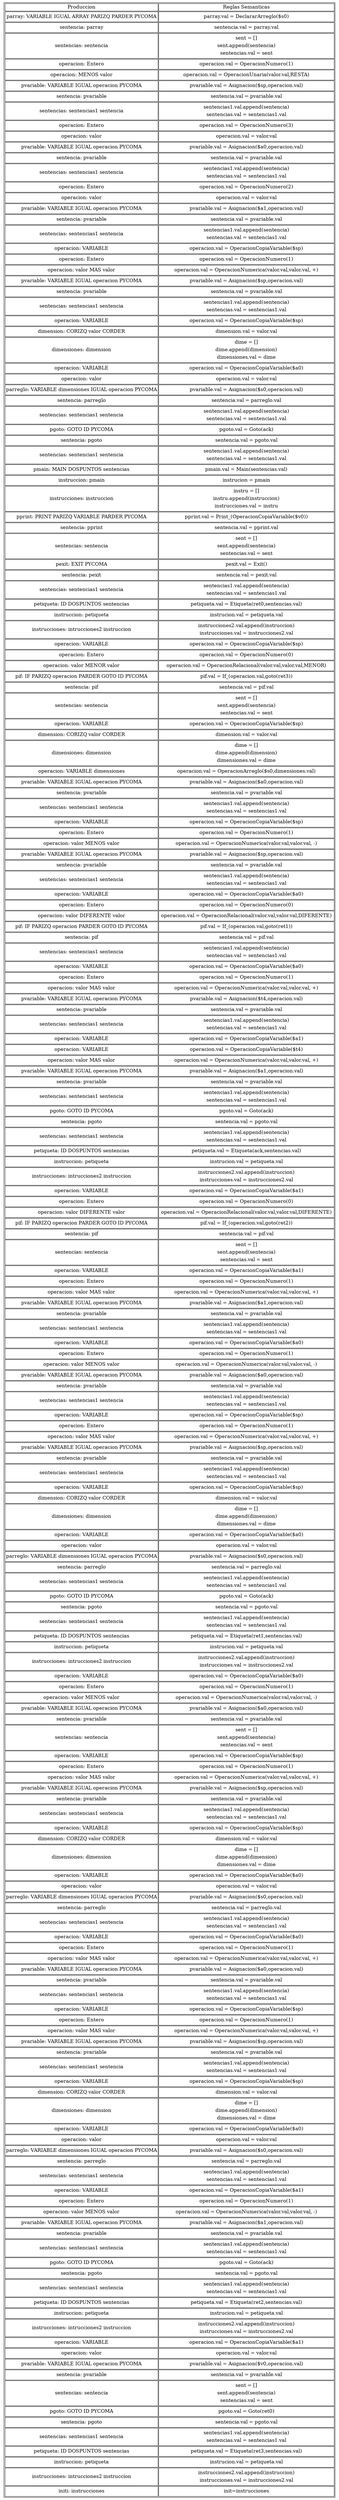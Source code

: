 digraph tablaErrores{
graph [ratio=fill];node [label="\N", fontsize=15, shape=plaintext];
graph [bb="0,0,352,154"];
arset [label=<<TABLE ALIGN="LEFT">
<TR><TD>Produccion</TD><TD>Reglas Semanticas</TD></TR>
<TR><TD>parray: VARIABLE IGUAL ARRAY PARIZQ PARDER PYCOMA</TD><TD><TABLE BORDER="0"><TR><TD>parray.val = DeclararArreglo($s0)</TD></TR></TABLE></TD></TR>
<TR><TD>sentencia: parray</TD><TD><TABLE BORDER="0"><TR><TD>sentencia.val = parray.val</TD></TR></TABLE></TD></TR>
<TR><TD>sentencias: sentencia</TD><TD><TABLE BORDER="0"><TR><TD>sent = []</TD></TR><TR><TD>sent.append(sentencia)</TD></TR><TR><TD>sentencias.val = sent</TD></TR></TABLE></TD></TR>
<TR><TD>operacion: Entero</TD><TD><TABLE BORDER="0"><TR><TD>operacion.val = OperacionNumero(1)</TD></TR></TABLE></TD></TR>
<TR><TD>operacion: MENOS valor</TD><TD><TABLE BORDER="0"><TR><TD>operacion.val = OperacionUnaria(valor.val,RESTA)</TD></TR></TABLE></TD></TR>
<TR><TD>pvariable: VARIABLE IGUAL operacion PYCOMA</TD><TD><TABLE BORDER="0"><TR><TD>pvariable.val = Asignacion($sp,operacion.val)</TD></TR></TABLE></TD></TR>
<TR><TD>sentencia: pvariable</TD><TD><TABLE BORDER="0"><TR><TD>sentencia.val = pvariable.val</TD></TR></TABLE></TD></TR>
<TR><TD>sentencias: sentencias1 sentencia</TD><TD><TABLE BORDER="0"><TR><TD>sentencias1.val.append(sentencia)</TD></TR><TR><TD>sentencias.val = sentencias1.val</TD></TR></TABLE></TD></TR>
<TR><TD>operacion: Entero</TD><TD><TABLE BORDER="0"><TR><TD>operacion.val = OperacionNumero(3)</TD></TR></TABLE></TD></TR>
<TR><TD>operacion: valor</TD><TD><TABLE BORDER="0"><TR><TD>operacion.val = valor.val</TD></TR></TABLE></TD></TR>
<TR><TD>pvariable: VARIABLE IGUAL operacion PYCOMA</TD><TD><TABLE BORDER="0"><TR><TD>pvariable.val = Asignacion($a0,operacion.val)</TD></TR></TABLE></TD></TR>
<TR><TD>sentencia: pvariable</TD><TD><TABLE BORDER="0"><TR><TD>sentencia.val = pvariable.val</TD></TR></TABLE></TD></TR>
<TR><TD>sentencias: sentencias1 sentencia</TD><TD><TABLE BORDER="0"><TR><TD>sentencias1.val.append(sentencia)</TD></TR><TR><TD>sentencias.val = sentencias1.val</TD></TR></TABLE></TD></TR>
<TR><TD>operacion: Entero</TD><TD><TABLE BORDER="0"><TR><TD>operacion.val = OperacionNumero(2)</TD></TR></TABLE></TD></TR>
<TR><TD>operacion: valor</TD><TD><TABLE BORDER="0"><TR><TD>operacion.val = valor.val</TD></TR></TABLE></TD></TR>
<TR><TD>pvariable: VARIABLE IGUAL operacion PYCOMA</TD><TD><TABLE BORDER="0"><TR><TD>pvariable.val = Asignacion($a1,operacion.val)</TD></TR></TABLE></TD></TR>
<TR><TD>sentencia: pvariable</TD><TD><TABLE BORDER="0"><TR><TD>sentencia.val = pvariable.val</TD></TR></TABLE></TD></TR>
<TR><TD>sentencias: sentencias1 sentencia</TD><TD><TABLE BORDER="0"><TR><TD>sentencias1.val.append(sentencia)</TD></TR><TR><TD>sentencias.val = sentencias1.val</TD></TR></TABLE></TD></TR>
<TR><TD>operacion: VARIABLE</TD><TD><TABLE BORDER="0"><TR><TD>operacion.val = OperacionCopiaVariable($sp)</TD></TR></TABLE></TD></TR>
<TR><TD>operacion: Entero</TD><TD><TABLE BORDER="0"><TR><TD>operacion.val = OperacionNumero(1)</TD></TR></TABLE></TD></TR>
<TR><TD>operacion: valor MAS valor</TD><TD><TABLE BORDER="0"><TR><TD>operacion.val = OperacionNumerica(valor.val,valor.val, +)</TD></TR></TABLE></TD></TR>
<TR><TD>pvariable: VARIABLE IGUAL operacion PYCOMA</TD><TD><TABLE BORDER="0"><TR><TD>pvariable.val = Asignacion($sp,operacion.val)</TD></TR></TABLE></TD></TR>
<TR><TD>sentencia: pvariable</TD><TD><TABLE BORDER="0"><TR><TD>sentencia.val = pvariable.val</TD></TR></TABLE></TD></TR>
<TR><TD>sentencias: sentencias1 sentencia</TD><TD><TABLE BORDER="0"><TR><TD>sentencias1.val.append(sentencia)</TD></TR><TR><TD>sentencias.val = sentencias1.val</TD></TR></TABLE></TD></TR>
<TR><TD>operacion: VARIABLE</TD><TD><TABLE BORDER="0"><TR><TD>operacion.val = OperacionCopiaVariable($sp)</TD></TR></TABLE></TD></TR>
<TR><TD>dimension: CORIZQ valor CORDER</TD><TD><TABLE BORDER="0"><TR><TD>dimension.val = valor.val</TD></TR></TABLE></TD></TR>
<TR><TD>dimensiones: dimension</TD><TD><TABLE BORDER="0"><TR><TD>dime = []</TD></TR><TR><TD>dime.append(dimension)</TD></TR><TR><TD>dimensiones.val = dime</TD></TR></TABLE></TD></TR>
<TR><TD>operacion: VARIABLE</TD><TD><TABLE BORDER="0"><TR><TD>operacion.val = OperacionCopiaVariable($a0)</TD></TR></TABLE></TD></TR>
<TR><TD>operacion: valor</TD><TD><TABLE BORDER="0"><TR><TD>operacion.val = valor.val</TD></TR></TABLE></TD></TR>
<TR><TD>parreglo: VARIABLE dimensiones IGUAL operacion PYCOMA</TD><TD><TABLE BORDER="0"><TR><TD>pvariable.val = Asignacion($s0,operacion.val)</TD></TR></TABLE></TD></TR>
<TR><TD>sentencia: parreglo</TD><TD><TABLE BORDER="0"><TR><TD>sentencia.val = parreglo.val</TD></TR></TABLE></TD></TR>
<TR><TD>sentencias: sentencias1 sentencia</TD><TD><TABLE BORDER="0"><TR><TD>sentencias1.val.append(sentencia)</TD></TR><TR><TD>sentencias.val = sentencias1.val</TD></TR></TABLE></TD></TR>
<TR><TD>pgoto: GOTO ID PYCOMA</TD><TD><TABLE BORDER="0"><TR><TD>pgoto.val = Goto(ack)</TD></TR></TABLE></TD></TR>
<TR><TD>sentencia: pgoto</TD><TD><TABLE BORDER="0"><TR><TD>sentencia.val = pgoto.val</TD></TR></TABLE></TD></TR>
<TR><TD>sentencias: sentencias1 sentencia</TD><TD><TABLE BORDER="0"><TR><TD>sentencias1.val.append(sentencia)</TD></TR><TR><TD>sentencias.val = sentencias1.val</TD></TR></TABLE></TD></TR>
<TR><TD>pmain: MAIN DOSPUNTOS sentencias</TD><TD><TABLE BORDER="0"><TR><TD>pmain.val = Main(sentencias.val)</TD></TR></TABLE></TD></TR>
<TR><TD>instruccion: pmain</TD><TD><TABLE BORDER="0"><TR><TD>instrucion = pmain</TD></TR></TABLE></TD></TR>
<TR><TD>instrucciones: instruccion</TD><TD><TABLE BORDER="0"><TR><TD>instru = []</TD></TR><TR><TD>instru.append(instruccion)</TD></TR><TR><TD>instrucciones.val = instru</TD></TR></TABLE></TD></TR>
<TR><TD>pprint: PRINT PARIZQ VARIABLE PARDER PYCOMA</TD><TD><TABLE BORDER="0"><TR><TD>pprint.val = Print_(OperacionCopiaVariable($v0))</TD></TR></TABLE></TD></TR>
<TR><TD>sentencia: pprint</TD><TD><TABLE BORDER="0"><TR><TD>sentencia.val = pprint.val</TD></TR></TABLE></TD></TR>
<TR><TD>sentencias: sentencia</TD><TD><TABLE BORDER="0"><TR><TD>sent = []</TD></TR><TR><TD>sent.append(sentencia)</TD></TR><TR><TD>sentencias.val = sent</TD></TR></TABLE></TD></TR>
<TR><TD>pexit: EXIT PYCOMA</TD><TD><TABLE BORDER="0"><TR><TD>pexit.val = Exit()</TD></TR></TABLE></TD></TR>
<TR><TD>sentencia: pexit</TD><TD><TABLE BORDER="0"><TR><TD>sentencia.val = pexit.val</TD></TR></TABLE></TD></TR>
<TR><TD>sentencias: sentencias1 sentencia</TD><TD><TABLE BORDER="0"><TR><TD>sentencias1.val.append(sentencia)</TD></TR><TR><TD>sentencias.val = sentencias1.val</TD></TR></TABLE></TD></TR>
<TR><TD>petiqueta: ID DOSPUNTOS sentencias</TD><TD><TABLE BORDER="0"><TR><TD>petiqueta.val = Etiqueta(ret0,sentencias.val)</TD></TR></TABLE></TD></TR>
<TR><TD>instruccion: petiqueta</TD><TD><TABLE BORDER="0"><TR><TD>instrucion.val = petiqueta.val</TD></TR></TABLE></TD></TR>
<TR><TD>instrucciones: intrucciones2 instruccion</TD><TD><TABLE BORDER="0"><TR><TD>instrucciones2.val.append(instruccion)</TD></TR><TR><TD>instrucciones.val = instrucciones2.val</TD></TR></TABLE></TD></TR>
<TR><TD>operacion: VARIABLE</TD><TD><TABLE BORDER="0"><TR><TD>operacion.val = OperacionCopiaVariable($sp)</TD></TR></TABLE></TD></TR>
<TR><TD>operacion: Entero</TD><TD><TABLE BORDER="0"><TR><TD>operacion.val = OperacionNumero(0)</TD></TR></TABLE></TD></TR>
<TR><TD>operacion: valor MENOR valor</TD><TD><TABLE BORDER="0"><TR><TD>operacion.val = OperacionRelacional(valor.val,valor.val,MENOR)</TD></TR></TABLE></TD></TR>
<TR><TD>pif: IF PARIZQ operacion PARDER GOTO ID PYCOMA</TD><TD><TABLE BORDER="0"><TR><TD>pif.val = If_(operacion.val,goto(ret3))</TD></TR></TABLE></TD></TR>
<TR><TD>sentencia: pif</TD><TD><TABLE BORDER="0"><TR><TD>sentencia.val = pif.val</TD></TR></TABLE></TD></TR>
<TR><TD>sentencias: sentencia</TD><TD><TABLE BORDER="0"><TR><TD>sent = []</TD></TR><TR><TD>sent.append(sentencia)</TD></TR><TR><TD>sentencias.val = sent</TD></TR></TABLE></TD></TR>
<TR><TD>operacion: VARIABLE</TD><TD><TABLE BORDER="0"><TR><TD>operacion.val = OperacionCopiaVariable($sp)</TD></TR></TABLE></TD></TR>
<TR><TD>dimension: CORIZQ valor CORDER</TD><TD><TABLE BORDER="0"><TR><TD>dimension.val = valor.val</TD></TR></TABLE></TD></TR>
<TR><TD>dimensiones: dimension</TD><TD><TABLE BORDER="0"><TR><TD>dime = []</TD></TR><TR><TD>dime.append(dimension)</TD></TR><TR><TD>dimensiones.val = dime</TD></TR></TABLE></TD></TR>
<TR><TD>operacion: VARIABLE dimensiones</TD><TD><TABLE BORDER="0"><TR><TD>operacion.val = OperacionArreglo($s0,dimensiones.val)</TD></TR></TABLE></TD></TR>
<TR><TD>pvariable: VARIABLE IGUAL operacion PYCOMA</TD><TD><TABLE BORDER="0"><TR><TD>pvariable.val = Asignacion($a0,operacion.val)</TD></TR></TABLE></TD></TR>
<TR><TD>sentencia: pvariable</TD><TD><TABLE BORDER="0"><TR><TD>sentencia.val = pvariable.val</TD></TR></TABLE></TD></TR>
<TR><TD>sentencias: sentencias1 sentencia</TD><TD><TABLE BORDER="0"><TR><TD>sentencias1.val.append(sentencia)</TD></TR><TR><TD>sentencias.val = sentencias1.val</TD></TR></TABLE></TD></TR>
<TR><TD>operacion: VARIABLE</TD><TD><TABLE BORDER="0"><TR><TD>operacion.val = OperacionCopiaVariable($sp)</TD></TR></TABLE></TD></TR>
<TR><TD>operacion: Entero</TD><TD><TABLE BORDER="0"><TR><TD>operacion.val = OperacionNumero(1)</TD></TR></TABLE></TD></TR>
<TR><TD>operacion: valor MENOS valor</TD><TD><TABLE BORDER="0"><TR><TD>operacion.val = OperacionNumerica(valor.val,valor.val, -)</TD></TR></TABLE></TD></TR>
<TR><TD>pvariable: VARIABLE IGUAL operacion PYCOMA</TD><TD><TABLE BORDER="0"><TR><TD>pvariable.val = Asignacion($sp,operacion.val)</TD></TR></TABLE></TD></TR>
<TR><TD>sentencia: pvariable</TD><TD><TABLE BORDER="0"><TR><TD>sentencia.val = pvariable.val</TD></TR></TABLE></TD></TR>
<TR><TD>sentencias: sentencias1 sentencia</TD><TD><TABLE BORDER="0"><TR><TD>sentencias1.val.append(sentencia)</TD></TR><TR><TD>sentencias.val = sentencias1.val</TD></TR></TABLE></TD></TR>
<TR><TD>operacion: VARIABLE</TD><TD><TABLE BORDER="0"><TR><TD>operacion.val = OperacionCopiaVariable($a0)</TD></TR></TABLE></TD></TR>
<TR><TD>operacion: Entero</TD><TD><TABLE BORDER="0"><TR><TD>operacion.val = OperacionNumero(0)</TD></TR></TABLE></TD></TR>
<TR><TD>operacion: valor DIFERENTE valor</TD><TD><TABLE BORDER="0"><TR><TD>operacion.val = OperacionRelacional(valor.val,valor.val,DIFERENTE)</TD></TR></TABLE></TD></TR>
<TR><TD>pif: IF PARIZQ operacion PARDER GOTO ID PYCOMA</TD><TD><TABLE BORDER="0"><TR><TD>pif.val = If_(operacion.val,goto(ret1))</TD></TR></TABLE></TD></TR>
<TR><TD>sentencia: pif</TD><TD><TABLE BORDER="0"><TR><TD>sentencia.val = pif.val</TD></TR></TABLE></TD></TR>
<TR><TD>sentencias: sentencias1 sentencia</TD><TD><TABLE BORDER="0"><TR><TD>sentencias1.val.append(sentencia)</TD></TR><TR><TD>sentencias.val = sentencias1.val</TD></TR></TABLE></TD></TR>
<TR><TD>operacion: VARIABLE</TD><TD><TABLE BORDER="0"><TR><TD>operacion.val = OperacionCopiaVariable($a0)</TD></TR></TABLE></TD></TR>
<TR><TD>operacion: Entero</TD><TD><TABLE BORDER="0"><TR><TD>operacion.val = OperacionNumero(1)</TD></TR></TABLE></TD></TR>
<TR><TD>operacion: valor MAS valor</TD><TD><TABLE BORDER="0"><TR><TD>operacion.val = OperacionNumerica(valor.val,valor.val, +)</TD></TR></TABLE></TD></TR>
<TR><TD>pvariable: VARIABLE IGUAL operacion PYCOMA</TD><TD><TABLE BORDER="0"><TR><TD>pvariable.val = Asignacion($t4,operacion.val)</TD></TR></TABLE></TD></TR>
<TR><TD>sentencia: pvariable</TD><TD><TABLE BORDER="0"><TR><TD>sentencia.val = pvariable.val</TD></TR></TABLE></TD></TR>
<TR><TD>sentencias: sentencias1 sentencia</TD><TD><TABLE BORDER="0"><TR><TD>sentencias1.val.append(sentencia)</TD></TR><TR><TD>sentencias.val = sentencias1.val</TD></TR></TABLE></TD></TR>
<TR><TD>operacion: VARIABLE</TD><TD><TABLE BORDER="0"><TR><TD>operacion.val = OperacionCopiaVariable($a1)</TD></TR></TABLE></TD></TR>
<TR><TD>operacion: VARIABLE</TD><TD><TABLE BORDER="0"><TR><TD>operacion.val = OperacionCopiaVariable($t4)</TD></TR></TABLE></TD></TR>
<TR><TD>operacion: valor MAS valor</TD><TD><TABLE BORDER="0"><TR><TD>operacion.val = OperacionNumerica(valor.val,valor.val, +)</TD></TR></TABLE></TD></TR>
<TR><TD>pvariable: VARIABLE IGUAL operacion PYCOMA</TD><TD><TABLE BORDER="0"><TR><TD>pvariable.val = Asignacion($a1,operacion.val)</TD></TR></TABLE></TD></TR>
<TR><TD>sentencia: pvariable</TD><TD><TABLE BORDER="0"><TR><TD>sentencia.val = pvariable.val</TD></TR></TABLE></TD></TR>
<TR><TD>sentencias: sentencias1 sentencia</TD><TD><TABLE BORDER="0"><TR><TD>sentencias1.val.append(sentencia)</TD></TR><TR><TD>sentencias.val = sentencias1.val</TD></TR></TABLE></TD></TR>
<TR><TD>pgoto: GOTO ID PYCOMA</TD><TD><TABLE BORDER="0"><TR><TD>pgoto.val = Goto(ack)</TD></TR></TABLE></TD></TR>
<TR><TD>sentencia: pgoto</TD><TD><TABLE BORDER="0"><TR><TD>sentencia.val = pgoto.val</TD></TR></TABLE></TD></TR>
<TR><TD>sentencias: sentencias1 sentencia</TD><TD><TABLE BORDER="0"><TR><TD>sentencias1.val.append(sentencia)</TD></TR><TR><TD>sentencias.val = sentencias1.val</TD></TR></TABLE></TD></TR>
<TR><TD>petiqueta: ID DOSPUNTOS sentencias</TD><TD><TABLE BORDER="0"><TR><TD>petiqueta.val = Etiqueta(ack,sentencias.val)</TD></TR></TABLE></TD></TR>
<TR><TD>instruccion: petiqueta</TD><TD><TABLE BORDER="0"><TR><TD>instrucion.val = petiqueta.val</TD></TR></TABLE></TD></TR>
<TR><TD>instrucciones: intrucciones2 instruccion</TD><TD><TABLE BORDER="0"><TR><TD>instrucciones2.val.append(instruccion)</TD></TR><TR><TD>instrucciones.val = instrucciones2.val</TD></TR></TABLE></TD></TR>
<TR><TD>operacion: VARIABLE</TD><TD><TABLE BORDER="0"><TR><TD>operacion.val = OperacionCopiaVariable($a1)</TD></TR></TABLE></TD></TR>
<TR><TD>operacion: Entero</TD><TD><TABLE BORDER="0"><TR><TD>operacion.val = OperacionNumero(0)</TD></TR></TABLE></TD></TR>
<TR><TD>operacion: valor DIFERENTE valor</TD><TD><TABLE BORDER="0"><TR><TD>operacion.val = OperacionRelacional(valor.val,valor.val,DIFERENTE)</TD></TR></TABLE></TD></TR>
<TR><TD>pif: IF PARIZQ operacion PARDER GOTO ID PYCOMA</TD><TD><TABLE BORDER="0"><TR><TD>pif.val = If_(operacion.val,goto(ret2))</TD></TR></TABLE></TD></TR>
<TR><TD>sentencia: pif</TD><TD><TABLE BORDER="0"><TR><TD>sentencia.val = pif.val</TD></TR></TABLE></TD></TR>
<TR><TD>sentencias: sentencia</TD><TD><TABLE BORDER="0"><TR><TD>sent = []</TD></TR><TR><TD>sent.append(sentencia)</TD></TR><TR><TD>sentencias.val = sent</TD></TR></TABLE></TD></TR>
<TR><TD>operacion: VARIABLE</TD><TD><TABLE BORDER="0"><TR><TD>operacion.val = OperacionCopiaVariable($a1)</TD></TR></TABLE></TD></TR>
<TR><TD>operacion: Entero</TD><TD><TABLE BORDER="0"><TR><TD>operacion.val = OperacionNumero(1)</TD></TR></TABLE></TD></TR>
<TR><TD>operacion: valor MAS valor</TD><TD><TABLE BORDER="0"><TR><TD>operacion.val = OperacionNumerica(valor.val,valor.val, +)</TD></TR></TABLE></TD></TR>
<TR><TD>pvariable: VARIABLE IGUAL operacion PYCOMA</TD><TD><TABLE BORDER="0"><TR><TD>pvariable.val = Asignacion($a1,operacion.val)</TD></TR></TABLE></TD></TR>
<TR><TD>sentencia: pvariable</TD><TD><TABLE BORDER="0"><TR><TD>sentencia.val = pvariable.val</TD></TR></TABLE></TD></TR>
<TR><TD>sentencias: sentencias1 sentencia</TD><TD><TABLE BORDER="0"><TR><TD>sentencias1.val.append(sentencia)</TD></TR><TR><TD>sentencias.val = sentencias1.val</TD></TR></TABLE></TD></TR>
<TR><TD>operacion: VARIABLE</TD><TD><TABLE BORDER="0"><TR><TD>operacion.val = OperacionCopiaVariable($a0)</TD></TR></TABLE></TD></TR>
<TR><TD>operacion: Entero</TD><TD><TABLE BORDER="0"><TR><TD>operacion.val = OperacionNumero(1)</TD></TR></TABLE></TD></TR>
<TR><TD>operacion: valor MENOS valor</TD><TD><TABLE BORDER="0"><TR><TD>operacion.val = OperacionNumerica(valor.val,valor.val, -)</TD></TR></TABLE></TD></TR>
<TR><TD>pvariable: VARIABLE IGUAL operacion PYCOMA</TD><TD><TABLE BORDER="0"><TR><TD>pvariable.val = Asignacion($a0,operacion.val)</TD></TR></TABLE></TD></TR>
<TR><TD>sentencia: pvariable</TD><TD><TABLE BORDER="0"><TR><TD>sentencia.val = pvariable.val</TD></TR></TABLE></TD></TR>
<TR><TD>sentencias: sentencias1 sentencia</TD><TD><TABLE BORDER="0"><TR><TD>sentencias1.val.append(sentencia)</TD></TR><TR><TD>sentencias.val = sentencias1.val</TD></TR></TABLE></TD></TR>
<TR><TD>operacion: VARIABLE</TD><TD><TABLE BORDER="0"><TR><TD>operacion.val = OperacionCopiaVariable($sp)</TD></TR></TABLE></TD></TR>
<TR><TD>operacion: Entero</TD><TD><TABLE BORDER="0"><TR><TD>operacion.val = OperacionNumero(1)</TD></TR></TABLE></TD></TR>
<TR><TD>operacion: valor MAS valor</TD><TD><TABLE BORDER="0"><TR><TD>operacion.val = OperacionNumerica(valor.val,valor.val, +)</TD></TR></TABLE></TD></TR>
<TR><TD>pvariable: VARIABLE IGUAL operacion PYCOMA</TD><TD><TABLE BORDER="0"><TR><TD>pvariable.val = Asignacion($sp,operacion.val)</TD></TR></TABLE></TD></TR>
<TR><TD>sentencia: pvariable</TD><TD><TABLE BORDER="0"><TR><TD>sentencia.val = pvariable.val</TD></TR></TABLE></TD></TR>
<TR><TD>sentencias: sentencias1 sentencia</TD><TD><TABLE BORDER="0"><TR><TD>sentencias1.val.append(sentencia)</TD></TR><TR><TD>sentencias.val = sentencias1.val</TD></TR></TABLE></TD></TR>
<TR><TD>operacion: VARIABLE</TD><TD><TABLE BORDER="0"><TR><TD>operacion.val = OperacionCopiaVariable($sp)</TD></TR></TABLE></TD></TR>
<TR><TD>dimension: CORIZQ valor CORDER</TD><TD><TABLE BORDER="0"><TR><TD>dimension.val = valor.val</TD></TR></TABLE></TD></TR>
<TR><TD>dimensiones: dimension</TD><TD><TABLE BORDER="0"><TR><TD>dime = []</TD></TR><TR><TD>dime.append(dimension)</TD></TR><TR><TD>dimensiones.val = dime</TD></TR></TABLE></TD></TR>
<TR><TD>operacion: VARIABLE</TD><TD><TABLE BORDER="0"><TR><TD>operacion.val = OperacionCopiaVariable($a0)</TD></TR></TABLE></TD></TR>
<TR><TD>operacion: valor</TD><TD><TABLE BORDER="0"><TR><TD>operacion.val = valor.val</TD></TR></TABLE></TD></TR>
<TR><TD>parreglo: VARIABLE dimensiones IGUAL operacion PYCOMA</TD><TD><TABLE BORDER="0"><TR><TD>pvariable.val = Asignacion($s0,operacion.val)</TD></TR></TABLE></TD></TR>
<TR><TD>sentencia: parreglo</TD><TD><TABLE BORDER="0"><TR><TD>sentencia.val = parreglo.val</TD></TR></TABLE></TD></TR>
<TR><TD>sentencias: sentencias1 sentencia</TD><TD><TABLE BORDER="0"><TR><TD>sentencias1.val.append(sentencia)</TD></TR><TR><TD>sentencias.val = sentencias1.val</TD></TR></TABLE></TD></TR>
<TR><TD>pgoto: GOTO ID PYCOMA</TD><TD><TABLE BORDER="0"><TR><TD>pgoto.val = Goto(ack)</TD></TR></TABLE></TD></TR>
<TR><TD>sentencia: pgoto</TD><TD><TABLE BORDER="0"><TR><TD>sentencia.val = pgoto.val</TD></TR></TABLE></TD></TR>
<TR><TD>sentencias: sentencias1 sentencia</TD><TD><TABLE BORDER="0"><TR><TD>sentencias1.val.append(sentencia)</TD></TR><TR><TD>sentencias.val = sentencias1.val</TD></TR></TABLE></TD></TR>
<TR><TD>petiqueta: ID DOSPUNTOS sentencias</TD><TD><TABLE BORDER="0"><TR><TD>petiqueta.val = Etiqueta(ret1,sentencias.val)</TD></TR></TABLE></TD></TR>
<TR><TD>instruccion: petiqueta</TD><TD><TABLE BORDER="0"><TR><TD>instrucion.val = petiqueta.val</TD></TR></TABLE></TD></TR>
<TR><TD>instrucciones: intrucciones2 instruccion</TD><TD><TABLE BORDER="0"><TR><TD>instrucciones2.val.append(instruccion)</TD></TR><TR><TD>instrucciones.val = instrucciones2.val</TD></TR></TABLE></TD></TR>
<TR><TD>operacion: VARIABLE</TD><TD><TABLE BORDER="0"><TR><TD>operacion.val = OperacionCopiaVariable($a0)</TD></TR></TABLE></TD></TR>
<TR><TD>operacion: Entero</TD><TD><TABLE BORDER="0"><TR><TD>operacion.val = OperacionNumero(1)</TD></TR></TABLE></TD></TR>
<TR><TD>operacion: valor MENOS valor</TD><TD><TABLE BORDER="0"><TR><TD>operacion.val = OperacionNumerica(valor.val,valor.val, -)</TD></TR></TABLE></TD></TR>
<TR><TD>pvariable: VARIABLE IGUAL operacion PYCOMA</TD><TD><TABLE BORDER="0"><TR><TD>pvariable.val = Asignacion($a0,operacion.val)</TD></TR></TABLE></TD></TR>
<TR><TD>sentencia: pvariable</TD><TD><TABLE BORDER="0"><TR><TD>sentencia.val = pvariable.val</TD></TR></TABLE></TD></TR>
<TR><TD>sentencias: sentencia</TD><TD><TABLE BORDER="0"><TR><TD>sent = []</TD></TR><TR><TD>sent.append(sentencia)</TD></TR><TR><TD>sentencias.val = sent</TD></TR></TABLE></TD></TR>
<TR><TD>operacion: VARIABLE</TD><TD><TABLE BORDER="0"><TR><TD>operacion.val = OperacionCopiaVariable($sp)</TD></TR></TABLE></TD></TR>
<TR><TD>operacion: Entero</TD><TD><TABLE BORDER="0"><TR><TD>operacion.val = OperacionNumero(1)</TD></TR></TABLE></TD></TR>
<TR><TD>operacion: valor MAS valor</TD><TD><TABLE BORDER="0"><TR><TD>operacion.val = OperacionNumerica(valor.val,valor.val, +)</TD></TR></TABLE></TD></TR>
<TR><TD>pvariable: VARIABLE IGUAL operacion PYCOMA</TD><TD><TABLE BORDER="0"><TR><TD>pvariable.val = Asignacion($sp,operacion.val)</TD></TR></TABLE></TD></TR>
<TR><TD>sentencia: pvariable</TD><TD><TABLE BORDER="0"><TR><TD>sentencia.val = pvariable.val</TD></TR></TABLE></TD></TR>
<TR><TD>sentencias: sentencias1 sentencia</TD><TD><TABLE BORDER="0"><TR><TD>sentencias1.val.append(sentencia)</TD></TR><TR><TD>sentencias.val = sentencias1.val</TD></TR></TABLE></TD></TR>
<TR><TD>operacion: VARIABLE</TD><TD><TABLE BORDER="0"><TR><TD>operacion.val = OperacionCopiaVariable($sp)</TD></TR></TABLE></TD></TR>
<TR><TD>dimension: CORIZQ valor CORDER</TD><TD><TABLE BORDER="0"><TR><TD>dimension.val = valor.val</TD></TR></TABLE></TD></TR>
<TR><TD>dimensiones: dimension</TD><TD><TABLE BORDER="0"><TR><TD>dime = []</TD></TR><TR><TD>dime.append(dimension)</TD></TR><TR><TD>dimensiones.val = dime</TD></TR></TABLE></TD></TR>
<TR><TD>operacion: VARIABLE</TD><TD><TABLE BORDER="0"><TR><TD>operacion.val = OperacionCopiaVariable($a0)</TD></TR></TABLE></TD></TR>
<TR><TD>operacion: valor</TD><TD><TABLE BORDER="0"><TR><TD>operacion.val = valor.val</TD></TR></TABLE></TD></TR>
<TR><TD>parreglo: VARIABLE dimensiones IGUAL operacion PYCOMA</TD><TD><TABLE BORDER="0"><TR><TD>pvariable.val = Asignacion($s0,operacion.val)</TD></TR></TABLE></TD></TR>
<TR><TD>sentencia: parreglo</TD><TD><TABLE BORDER="0"><TR><TD>sentencia.val = parreglo.val</TD></TR></TABLE></TD></TR>
<TR><TD>sentencias: sentencias1 sentencia</TD><TD><TABLE BORDER="0"><TR><TD>sentencias1.val.append(sentencia)</TD></TR><TR><TD>sentencias.val = sentencias1.val</TD></TR></TABLE></TD></TR>
<TR><TD>operacion: VARIABLE</TD><TD><TABLE BORDER="0"><TR><TD>operacion.val = OperacionCopiaVariable($a0)</TD></TR></TABLE></TD></TR>
<TR><TD>operacion: Entero</TD><TD><TABLE BORDER="0"><TR><TD>operacion.val = OperacionNumero(1)</TD></TR></TABLE></TD></TR>
<TR><TD>operacion: valor MAS valor</TD><TD><TABLE BORDER="0"><TR><TD>operacion.val = OperacionNumerica(valor.val,valor.val, +)</TD></TR></TABLE></TD></TR>
<TR><TD>pvariable: VARIABLE IGUAL operacion PYCOMA</TD><TD><TABLE BORDER="0"><TR><TD>pvariable.val = Asignacion($a0,operacion.val)</TD></TR></TABLE></TD></TR>
<TR><TD>sentencia: pvariable</TD><TD><TABLE BORDER="0"><TR><TD>sentencia.val = pvariable.val</TD></TR></TABLE></TD></TR>
<TR><TD>sentencias: sentencias1 sentencia</TD><TD><TABLE BORDER="0"><TR><TD>sentencias1.val.append(sentencia)</TD></TR><TR><TD>sentencias.val = sentencias1.val</TD></TR></TABLE></TD></TR>
<TR><TD>operacion: VARIABLE</TD><TD><TABLE BORDER="0"><TR><TD>operacion.val = OperacionCopiaVariable($sp)</TD></TR></TABLE></TD></TR>
<TR><TD>operacion: Entero</TD><TD><TABLE BORDER="0"><TR><TD>operacion.val = OperacionNumero(1)</TD></TR></TABLE></TD></TR>
<TR><TD>operacion: valor MAS valor</TD><TD><TABLE BORDER="0"><TR><TD>operacion.val = OperacionNumerica(valor.val,valor.val, +)</TD></TR></TABLE></TD></TR>
<TR><TD>pvariable: VARIABLE IGUAL operacion PYCOMA</TD><TD><TABLE BORDER="0"><TR><TD>pvariable.val = Asignacion($sp,operacion.val)</TD></TR></TABLE></TD></TR>
<TR><TD>sentencia: pvariable</TD><TD><TABLE BORDER="0"><TR><TD>sentencia.val = pvariable.val</TD></TR></TABLE></TD></TR>
<TR><TD>sentencias: sentencias1 sentencia</TD><TD><TABLE BORDER="0"><TR><TD>sentencias1.val.append(sentencia)</TD></TR><TR><TD>sentencias.val = sentencias1.val</TD></TR></TABLE></TD></TR>
<TR><TD>operacion: VARIABLE</TD><TD><TABLE BORDER="0"><TR><TD>operacion.val = OperacionCopiaVariable($sp)</TD></TR></TABLE></TD></TR>
<TR><TD>dimension: CORIZQ valor CORDER</TD><TD><TABLE BORDER="0"><TR><TD>dimension.val = valor.val</TD></TR></TABLE></TD></TR>
<TR><TD>dimensiones: dimension</TD><TD><TABLE BORDER="0"><TR><TD>dime = []</TD></TR><TR><TD>dime.append(dimension)</TD></TR><TR><TD>dimensiones.val = dime</TD></TR></TABLE></TD></TR>
<TR><TD>operacion: VARIABLE</TD><TD><TABLE BORDER="0"><TR><TD>operacion.val = OperacionCopiaVariable($a0)</TD></TR></TABLE></TD></TR>
<TR><TD>operacion: valor</TD><TD><TABLE BORDER="0"><TR><TD>operacion.val = valor.val</TD></TR></TABLE></TD></TR>
<TR><TD>parreglo: VARIABLE dimensiones IGUAL operacion PYCOMA</TD><TD><TABLE BORDER="0"><TR><TD>pvariable.val = Asignacion($s0,operacion.val)</TD></TR></TABLE></TD></TR>
<TR><TD>sentencia: parreglo</TD><TD><TABLE BORDER="0"><TR><TD>sentencia.val = parreglo.val</TD></TR></TABLE></TD></TR>
<TR><TD>sentencias: sentencias1 sentencia</TD><TD><TABLE BORDER="0"><TR><TD>sentencias1.val.append(sentencia)</TD></TR><TR><TD>sentencias.val = sentencias1.val</TD></TR></TABLE></TD></TR>
<TR><TD>operacion: VARIABLE</TD><TD><TABLE BORDER="0"><TR><TD>operacion.val = OperacionCopiaVariable($a1)</TD></TR></TABLE></TD></TR>
<TR><TD>operacion: Entero</TD><TD><TABLE BORDER="0"><TR><TD>operacion.val = OperacionNumero(1)</TD></TR></TABLE></TD></TR>
<TR><TD>operacion: valor MENOS valor</TD><TD><TABLE BORDER="0"><TR><TD>operacion.val = OperacionNumerica(valor.val,valor.val, -)</TD></TR></TABLE></TD></TR>
<TR><TD>pvariable: VARIABLE IGUAL operacion PYCOMA</TD><TD><TABLE BORDER="0"><TR><TD>pvariable.val = Asignacion($a1,operacion.val)</TD></TR></TABLE></TD></TR>
<TR><TD>sentencia: pvariable</TD><TD><TABLE BORDER="0"><TR><TD>sentencia.val = pvariable.val</TD></TR></TABLE></TD></TR>
<TR><TD>sentencias: sentencias1 sentencia</TD><TD><TABLE BORDER="0"><TR><TD>sentencias1.val.append(sentencia)</TD></TR><TR><TD>sentencias.val = sentencias1.val</TD></TR></TABLE></TD></TR>
<TR><TD>pgoto: GOTO ID PYCOMA</TD><TD><TABLE BORDER="0"><TR><TD>pgoto.val = Goto(ack)</TD></TR></TABLE></TD></TR>
<TR><TD>sentencia: pgoto</TD><TD><TABLE BORDER="0"><TR><TD>sentencia.val = pgoto.val</TD></TR></TABLE></TD></TR>
<TR><TD>sentencias: sentencias1 sentencia</TD><TD><TABLE BORDER="0"><TR><TD>sentencias1.val.append(sentencia)</TD></TR><TR><TD>sentencias.val = sentencias1.val</TD></TR></TABLE></TD></TR>
<TR><TD>petiqueta: ID DOSPUNTOS sentencias</TD><TD><TABLE BORDER="0"><TR><TD>petiqueta.val = Etiqueta(ret2,sentencias.val)</TD></TR></TABLE></TD></TR>
<TR><TD>instruccion: petiqueta</TD><TD><TABLE BORDER="0"><TR><TD>instrucion.val = petiqueta.val</TD></TR></TABLE></TD></TR>
<TR><TD>instrucciones: intrucciones2 instruccion</TD><TD><TABLE BORDER="0"><TR><TD>instrucciones2.val.append(instruccion)</TD></TR><TR><TD>instrucciones.val = instrucciones2.val</TD></TR></TABLE></TD></TR>
<TR><TD>operacion: VARIABLE</TD><TD><TABLE BORDER="0"><TR><TD>operacion.val = OperacionCopiaVariable($a1)</TD></TR></TABLE></TD></TR>
<TR><TD>operacion: valor</TD><TD><TABLE BORDER="0"><TR><TD>operacion.val = valor.val</TD></TR></TABLE></TD></TR>
<TR><TD>pvariable: VARIABLE IGUAL operacion PYCOMA</TD><TD><TABLE BORDER="0"><TR><TD>pvariable.val = Asignacion($v0,operacion.val)</TD></TR></TABLE></TD></TR>
<TR><TD>sentencia: pvariable</TD><TD><TABLE BORDER="0"><TR><TD>sentencia.val = pvariable.val</TD></TR></TABLE></TD></TR>
<TR><TD>sentencias: sentencia</TD><TD><TABLE BORDER="0"><TR><TD>sent = []</TD></TR><TR><TD>sent.append(sentencia)</TD></TR><TR><TD>sentencias.val = sent</TD></TR></TABLE></TD></TR>
<TR><TD>pgoto: GOTO ID PYCOMA</TD><TD><TABLE BORDER="0"><TR><TD>pgoto.val = Goto(ret0)</TD></TR></TABLE></TD></TR>
<TR><TD>sentencia: pgoto</TD><TD><TABLE BORDER="0"><TR><TD>sentencia.val = pgoto.val</TD></TR></TABLE></TD></TR>
<TR><TD>sentencias: sentencias1 sentencia</TD><TD><TABLE BORDER="0"><TR><TD>sentencias1.val.append(sentencia)</TD></TR><TR><TD>sentencias.val = sentencias1.val</TD></TR></TABLE></TD></TR>
<TR><TD>petiqueta: ID DOSPUNTOS sentencias</TD><TD><TABLE BORDER="0"><TR><TD>petiqueta.val = Etiqueta(ret3,sentencias.val)</TD></TR></TABLE></TD></TR>
<TR><TD>instruccion: petiqueta</TD><TD><TABLE BORDER="0"><TR><TD>instrucion.val = petiqueta.val</TD></TR></TABLE></TD></TR>
<TR><TD>instrucciones: intrucciones2 instruccion</TD><TD><TABLE BORDER="0"><TR><TD>instrucciones2.val.append(instruccion)</TD></TR><TR><TD>instrucciones.val = instrucciones2.val</TD></TR></TABLE></TD></TR>
<TR><TD>initi: instrucciones</TD><TD><TABLE BORDER="0"><TR><TD>init=instrucciones</TD></TR></TABLE></TD></TR>
</TABLE>
>, ];
}